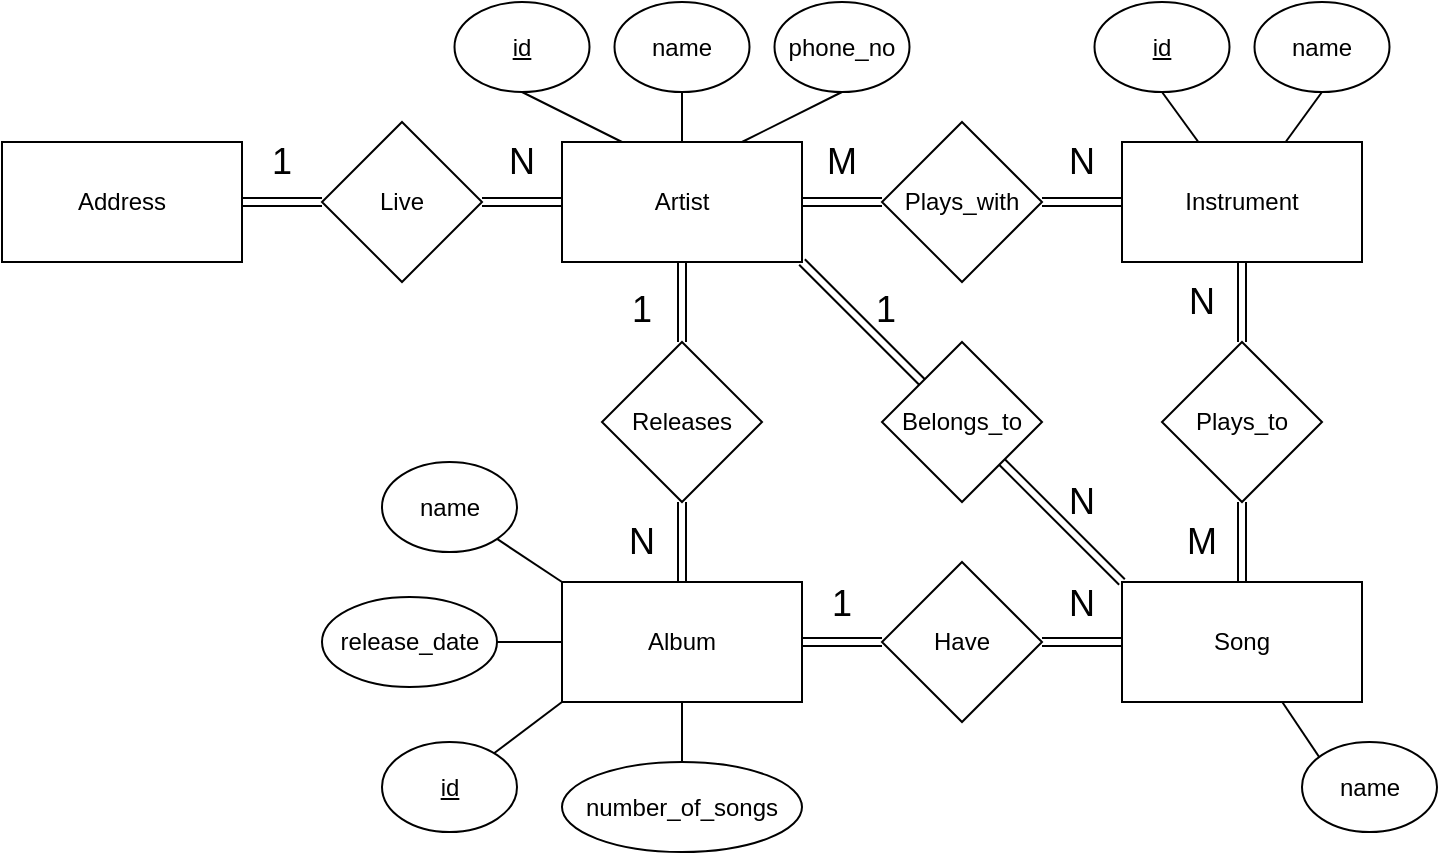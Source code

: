 <mxfile version="15.1.0" type="device"><diagram id="USWk8NdNkxlTkD6XaWQv" name="Page-1"><mxGraphModel dx="1420" dy="705" grid="1" gridSize="10" guides="1" tooltips="1" connect="1" arrows="1" fold="1" page="1" pageScale="1" pageWidth="827" pageHeight="1169" math="0" shadow="0"><root><mxCell id="0"/><mxCell id="1" parent="0"/><mxCell id="BUOlkF_kgVW8QamfLuX_-27" style="edgeStyle=none;rounded=0;orthogonalLoop=1;jettySize=auto;html=1;exitX=1;exitY=1;exitDx=0;exitDy=0;endArrow=none;endFill=0;shape=link;" edge="1" parent="1" source="BUOlkF_kgVW8QamfLuX_-1" target="BUOlkF_kgVW8QamfLuX_-23"><mxGeometry relative="1" as="geometry"/></mxCell><mxCell id="BUOlkF_kgVW8QamfLuX_-56" style="edgeStyle=none;rounded=0;orthogonalLoop=1;jettySize=auto;html=1;exitX=0.5;exitY=1;exitDx=0;exitDy=0;entryX=0.5;entryY=0;entryDx=0;entryDy=0;endArrow=none;endFill=0;shape=link;" edge="1" parent="1" source="BUOlkF_kgVW8QamfLuX_-1" target="BUOlkF_kgVW8QamfLuX_-55"><mxGeometry relative="1" as="geometry"/></mxCell><mxCell id="BUOlkF_kgVW8QamfLuX_-1" value="Artist" style="rounded=0;whiteSpace=wrap;html=1;" vertex="1" parent="1"><mxGeometry x="360" y="140" width="120" height="60" as="geometry"/></mxCell><mxCell id="BUOlkF_kgVW8QamfLuX_-2" value="Address" style="rounded=0;whiteSpace=wrap;html=1;" vertex="1" parent="1"><mxGeometry x="80" y="140" width="120" height="60" as="geometry"/></mxCell><mxCell id="BUOlkF_kgVW8QamfLuX_-4" style="edgeStyle=orthogonalEdgeStyle;rounded=0;orthogonalLoop=1;jettySize=auto;html=1;exitX=0;exitY=0.5;exitDx=0;exitDy=0;entryX=1;entryY=0.5;entryDx=0;entryDy=0;endArrow=none;endFill=0;shape=link;" edge="1" parent="1" source="BUOlkF_kgVW8QamfLuX_-3" target="BUOlkF_kgVW8QamfLuX_-2"><mxGeometry relative="1" as="geometry"/></mxCell><mxCell id="BUOlkF_kgVW8QamfLuX_-5" style="edgeStyle=orthogonalEdgeStyle;rounded=0;orthogonalLoop=1;jettySize=auto;html=1;exitX=1;exitY=0.5;exitDx=0;exitDy=0;entryX=0;entryY=0.5;entryDx=0;entryDy=0;endArrow=none;endFill=0;shape=link;" edge="1" parent="1" source="BUOlkF_kgVW8QamfLuX_-3" target="BUOlkF_kgVW8QamfLuX_-1"><mxGeometry relative="1" as="geometry"/></mxCell><mxCell id="BUOlkF_kgVW8QamfLuX_-3" value="Live" style="rhombus;whiteSpace=wrap;html=1;" vertex="1" parent="1"><mxGeometry x="240" y="130" width="80" height="80" as="geometry"/></mxCell><mxCell id="BUOlkF_kgVW8QamfLuX_-6" value="1" style="text;html=1;strokeColor=none;fillColor=none;align=center;verticalAlign=middle;whiteSpace=wrap;rounded=0;fontSize=18;" vertex="1" parent="1"><mxGeometry x="200" y="140" width="40" height="20" as="geometry"/></mxCell><mxCell id="BUOlkF_kgVW8QamfLuX_-7" value="N" style="text;html=1;strokeColor=none;fillColor=none;align=center;verticalAlign=middle;whiteSpace=wrap;rounded=0;fontSize=18;" vertex="1" parent="1"><mxGeometry x="320" y="140" width="40" height="20" as="geometry"/></mxCell><mxCell id="BUOlkF_kgVW8QamfLuX_-14" style="edgeStyle=none;rounded=0;orthogonalLoop=1;jettySize=auto;html=1;exitX=0.5;exitY=1;exitDx=0;exitDy=0;entryX=0.25;entryY=0;entryDx=0;entryDy=0;endArrow=none;endFill=0;" edge="1" parent="1" source="BUOlkF_kgVW8QamfLuX_-9" target="BUOlkF_kgVW8QamfLuX_-1"><mxGeometry relative="1" as="geometry"/></mxCell><mxCell id="BUOlkF_kgVW8QamfLuX_-9" value="id" style="ellipse;whiteSpace=wrap;html=1;fontStyle=4" vertex="1" parent="1"><mxGeometry x="306.25" y="70" width="67.5" height="45" as="geometry"/></mxCell><mxCell id="BUOlkF_kgVW8QamfLuX_-12" style="edgeStyle=orthogonalEdgeStyle;rounded=0;orthogonalLoop=1;jettySize=auto;html=1;exitX=0.5;exitY=1;exitDx=0;exitDy=0;entryX=0.5;entryY=0;entryDx=0;entryDy=0;endArrow=none;endFill=0;" edge="1" parent="1" source="BUOlkF_kgVW8QamfLuX_-10" target="BUOlkF_kgVW8QamfLuX_-1"><mxGeometry relative="1" as="geometry"/></mxCell><mxCell id="BUOlkF_kgVW8QamfLuX_-10" value="name" style="ellipse;whiteSpace=wrap;html=1;" vertex="1" parent="1"><mxGeometry x="386.25" y="70" width="67.5" height="45" as="geometry"/></mxCell><mxCell id="BUOlkF_kgVW8QamfLuX_-13" style="rounded=0;orthogonalLoop=1;jettySize=auto;html=1;exitX=0.5;exitY=1;exitDx=0;exitDy=0;entryX=0.75;entryY=0;entryDx=0;entryDy=0;endArrow=none;endFill=0;" edge="1" parent="1" source="BUOlkF_kgVW8QamfLuX_-11" target="BUOlkF_kgVW8QamfLuX_-1"><mxGeometry relative="1" as="geometry"/></mxCell><mxCell id="BUOlkF_kgVW8QamfLuX_-11" value="phone_no" style="ellipse;whiteSpace=wrap;html=1;" vertex="1" parent="1"><mxGeometry x="466.25" y="70" width="67.5" height="45" as="geometry"/></mxCell><mxCell id="BUOlkF_kgVW8QamfLuX_-47" style="edgeStyle=none;rounded=0;orthogonalLoop=1;jettySize=auto;html=1;exitX=0.5;exitY=1;exitDx=0;exitDy=0;entryX=0.5;entryY=0;entryDx=0;entryDy=0;endArrow=none;endFill=0;shape=link;" edge="1" parent="1" source="BUOlkF_kgVW8QamfLuX_-15" target="BUOlkF_kgVW8QamfLuX_-46"><mxGeometry relative="1" as="geometry"/></mxCell><mxCell id="BUOlkF_kgVW8QamfLuX_-15" value="Instrument" style="rounded=0;whiteSpace=wrap;html=1;" vertex="1" parent="1"><mxGeometry x="640" y="140" width="120" height="60" as="geometry"/></mxCell><mxCell id="BUOlkF_kgVW8QamfLuX_-18" style="edgeStyle=none;rounded=0;orthogonalLoop=1;jettySize=auto;html=1;exitX=0.5;exitY=1;exitDx=0;exitDy=0;endArrow=none;endFill=0;" edge="1" parent="1" source="BUOlkF_kgVW8QamfLuX_-16" target="BUOlkF_kgVW8QamfLuX_-15"><mxGeometry relative="1" as="geometry"/></mxCell><mxCell id="BUOlkF_kgVW8QamfLuX_-16" value="id" style="ellipse;whiteSpace=wrap;html=1;fontStyle=4" vertex="1" parent="1"><mxGeometry x="626.25" y="70" width="67.5" height="45" as="geometry"/></mxCell><mxCell id="BUOlkF_kgVW8QamfLuX_-19" style="edgeStyle=none;rounded=0;orthogonalLoop=1;jettySize=auto;html=1;exitX=0.5;exitY=1;exitDx=0;exitDy=0;endArrow=none;endFill=0;" edge="1" parent="1" source="BUOlkF_kgVW8QamfLuX_-17" target="BUOlkF_kgVW8QamfLuX_-15"><mxGeometry relative="1" as="geometry"/></mxCell><mxCell id="BUOlkF_kgVW8QamfLuX_-17" value="name" style="ellipse;whiteSpace=wrap;html=1;" vertex="1" parent="1"><mxGeometry x="706.25" y="70" width="67.5" height="45" as="geometry"/></mxCell><mxCell id="BUOlkF_kgVW8QamfLuX_-20" value="Song" style="rounded=0;whiteSpace=wrap;html=1;" vertex="1" parent="1"><mxGeometry x="640" y="360" width="120" height="60" as="geometry"/></mxCell><mxCell id="BUOlkF_kgVW8QamfLuX_-22" style="edgeStyle=none;rounded=0;orthogonalLoop=1;jettySize=auto;html=1;exitX=0.5;exitY=1;exitDx=0;exitDy=0;endArrow=none;endFill=0;" edge="1" parent="1" source="BUOlkF_kgVW8QamfLuX_-21" target="BUOlkF_kgVW8QamfLuX_-20"><mxGeometry relative="1" as="geometry"/></mxCell><mxCell id="BUOlkF_kgVW8QamfLuX_-21" value="name" style="ellipse;whiteSpace=wrap;html=1;" vertex="1" parent="1"><mxGeometry x="730" y="440" width="67.5" height="45" as="geometry"/></mxCell><mxCell id="BUOlkF_kgVW8QamfLuX_-28" style="edgeStyle=none;rounded=0;orthogonalLoop=1;jettySize=auto;html=1;exitX=1;exitY=1;exitDx=0;exitDy=0;endArrow=none;endFill=0;shape=link;" edge="1" parent="1" source="BUOlkF_kgVW8QamfLuX_-23"><mxGeometry relative="1" as="geometry"><mxPoint x="640" y="360" as="targetPoint"/></mxGeometry></mxCell><mxCell id="BUOlkF_kgVW8QamfLuX_-23" value="Belongs_to" style="rhombus;whiteSpace=wrap;html=1;" vertex="1" parent="1"><mxGeometry x="520" y="240" width="80" height="80" as="geometry"/></mxCell><mxCell id="BUOlkF_kgVW8QamfLuX_-25" style="edgeStyle=none;rounded=0;orthogonalLoop=1;jettySize=auto;html=1;exitX=0;exitY=0.5;exitDx=0;exitDy=0;entryX=1;entryY=0.5;entryDx=0;entryDy=0;endArrow=none;endFill=0;shape=link;" edge="1" parent="1" source="BUOlkF_kgVW8QamfLuX_-24" target="BUOlkF_kgVW8QamfLuX_-1"><mxGeometry relative="1" as="geometry"/></mxCell><mxCell id="BUOlkF_kgVW8QamfLuX_-26" style="edgeStyle=none;rounded=0;orthogonalLoop=1;jettySize=auto;html=1;exitX=1;exitY=0.5;exitDx=0;exitDy=0;entryX=0;entryY=0.5;entryDx=0;entryDy=0;endArrow=none;endFill=0;shape=link;" edge="1" parent="1" source="BUOlkF_kgVW8QamfLuX_-24" target="BUOlkF_kgVW8QamfLuX_-15"><mxGeometry relative="1" as="geometry"/></mxCell><mxCell id="BUOlkF_kgVW8QamfLuX_-24" value="Plays_with" style="rhombus;whiteSpace=wrap;html=1;" vertex="1" parent="1"><mxGeometry x="520" y="130" width="80" height="80" as="geometry"/></mxCell><mxCell id="BUOlkF_kgVW8QamfLuX_-41" style="edgeStyle=none;rounded=0;orthogonalLoop=1;jettySize=auto;html=1;exitX=0;exitY=1;exitDx=0;exitDy=0;endArrow=none;endFill=0;" edge="1" parent="1" source="BUOlkF_kgVW8QamfLuX_-29" target="BUOlkF_kgVW8QamfLuX_-30"><mxGeometry relative="1" as="geometry"/></mxCell><mxCell id="BUOlkF_kgVW8QamfLuX_-42" style="edgeStyle=none;rounded=0;orthogonalLoop=1;jettySize=auto;html=1;exitX=1;exitY=0.5;exitDx=0;exitDy=0;entryX=0;entryY=0.5;entryDx=0;entryDy=0;endArrow=none;endFill=0;shape=link;" edge="1" parent="1" source="BUOlkF_kgVW8QamfLuX_-29" target="BUOlkF_kgVW8QamfLuX_-37"><mxGeometry relative="1" as="geometry"/></mxCell><mxCell id="BUOlkF_kgVW8QamfLuX_-29" value="Album" style="rounded=0;whiteSpace=wrap;html=1;" vertex="1" parent="1"><mxGeometry x="360" y="360" width="120" height="60" as="geometry"/></mxCell><mxCell id="BUOlkF_kgVW8QamfLuX_-30" value="id" style="ellipse;whiteSpace=wrap;html=1;fontStyle=4" vertex="1" parent="1"><mxGeometry x="270" y="440" width="67.5" height="45" as="geometry"/></mxCell><mxCell id="BUOlkF_kgVW8QamfLuX_-40" style="edgeStyle=none;rounded=0;orthogonalLoop=1;jettySize=auto;html=1;exitX=1;exitY=0.5;exitDx=0;exitDy=0;entryX=0;entryY=0.5;entryDx=0;entryDy=0;endArrow=none;endFill=0;" edge="1" parent="1" source="BUOlkF_kgVW8QamfLuX_-31" target="BUOlkF_kgVW8QamfLuX_-29"><mxGeometry relative="1" as="geometry"/></mxCell><mxCell id="BUOlkF_kgVW8QamfLuX_-31" value="release_date" style="ellipse;whiteSpace=wrap;html=1;" vertex="1" parent="1"><mxGeometry x="240" y="367.5" width="87.5" height="45" as="geometry"/></mxCell><mxCell id="BUOlkF_kgVW8QamfLuX_-39" style="edgeStyle=none;rounded=0;orthogonalLoop=1;jettySize=auto;html=1;exitX=1;exitY=1;exitDx=0;exitDy=0;entryX=0;entryY=0;entryDx=0;entryDy=0;endArrow=none;endFill=0;" edge="1" parent="1" source="BUOlkF_kgVW8QamfLuX_-32" target="BUOlkF_kgVW8QamfLuX_-29"><mxGeometry relative="1" as="geometry"/></mxCell><mxCell id="BUOlkF_kgVW8QamfLuX_-32" value="name" style="ellipse;whiteSpace=wrap;html=1;" vertex="1" parent="1"><mxGeometry x="270" y="300" width="67.5" height="45" as="geometry"/></mxCell><mxCell id="BUOlkF_kgVW8QamfLuX_-33" value="M" style="text;html=1;strokeColor=none;fillColor=none;align=center;verticalAlign=middle;whiteSpace=wrap;rounded=0;fontSize=18;" vertex="1" parent="1"><mxGeometry x="480" y="140" width="40" height="20" as="geometry"/></mxCell><mxCell id="BUOlkF_kgVW8QamfLuX_-34" value="N" style="text;html=1;strokeColor=none;fillColor=none;align=center;verticalAlign=middle;whiteSpace=wrap;rounded=0;fontSize=18;" vertex="1" parent="1"><mxGeometry x="600" y="140" width="40" height="20" as="geometry"/></mxCell><mxCell id="BUOlkF_kgVW8QamfLuX_-54" style="edgeStyle=none;rounded=0;orthogonalLoop=1;jettySize=auto;html=1;exitX=0.5;exitY=0;exitDx=0;exitDy=0;endArrow=none;endFill=0;" edge="1" parent="1" source="BUOlkF_kgVW8QamfLuX_-35"><mxGeometry relative="1" as="geometry"><mxPoint x="420" y="420" as="targetPoint"/></mxGeometry></mxCell><mxCell id="BUOlkF_kgVW8QamfLuX_-35" value="number_of_songs" style="ellipse;whiteSpace=wrap;html=1;" vertex="1" parent="1"><mxGeometry x="360" y="450" width="120" height="45" as="geometry"/></mxCell><mxCell id="BUOlkF_kgVW8QamfLuX_-43" style="edgeStyle=none;rounded=0;orthogonalLoop=1;jettySize=auto;html=1;exitX=1;exitY=0.5;exitDx=0;exitDy=0;entryX=0;entryY=0.5;entryDx=0;entryDy=0;endArrow=none;endFill=0;shape=link;" edge="1" parent="1" source="BUOlkF_kgVW8QamfLuX_-37" target="BUOlkF_kgVW8QamfLuX_-20"><mxGeometry relative="1" as="geometry"/></mxCell><mxCell id="BUOlkF_kgVW8QamfLuX_-37" value="Have" style="rhombus;whiteSpace=wrap;html=1;" vertex="1" parent="1"><mxGeometry x="520" y="350" width="80" height="80" as="geometry"/></mxCell><mxCell id="BUOlkF_kgVW8QamfLuX_-44" value="1" style="text;html=1;strokeColor=none;fillColor=none;align=center;verticalAlign=middle;whiteSpace=wrap;rounded=0;fontSize=18;" vertex="1" parent="1"><mxGeometry x="480" y="360.5" width="40" height="20" as="geometry"/></mxCell><mxCell id="BUOlkF_kgVW8QamfLuX_-45" value="N" style="text;html=1;strokeColor=none;fillColor=none;align=center;verticalAlign=middle;whiteSpace=wrap;rounded=0;fontSize=18;" vertex="1" parent="1"><mxGeometry x="600" y="360.5" width="40" height="20" as="geometry"/></mxCell><mxCell id="BUOlkF_kgVW8QamfLuX_-48" style="edgeStyle=none;rounded=0;orthogonalLoop=1;jettySize=auto;html=1;exitX=0.5;exitY=1;exitDx=0;exitDy=0;endArrow=none;endFill=0;shape=link;" edge="1" parent="1" source="BUOlkF_kgVW8QamfLuX_-46" target="BUOlkF_kgVW8QamfLuX_-20"><mxGeometry relative="1" as="geometry"/></mxCell><mxCell id="BUOlkF_kgVW8QamfLuX_-46" value="Plays_to" style="rhombus;whiteSpace=wrap;html=1;" vertex="1" parent="1"><mxGeometry x="660" y="240" width="80" height="80" as="geometry"/></mxCell><mxCell id="BUOlkF_kgVW8QamfLuX_-49" value="M" style="text;html=1;strokeColor=none;fillColor=none;align=center;verticalAlign=middle;whiteSpace=wrap;rounded=0;fontSize=18;" vertex="1" parent="1"><mxGeometry x="660" y="330" width="40" height="20" as="geometry"/></mxCell><mxCell id="BUOlkF_kgVW8QamfLuX_-50" value="N" style="text;html=1;strokeColor=none;fillColor=none;align=center;verticalAlign=middle;whiteSpace=wrap;rounded=0;fontSize=18;" vertex="1" parent="1"><mxGeometry x="660" y="210" width="40" height="20" as="geometry"/></mxCell><mxCell id="BUOlkF_kgVW8QamfLuX_-51" value="1" style="text;html=1;strokeColor=none;fillColor=none;align=center;verticalAlign=middle;whiteSpace=wrap;rounded=0;fontSize=18;" vertex="1" parent="1"><mxGeometry x="502" y="214" width="40" height="20" as="geometry"/></mxCell><mxCell id="BUOlkF_kgVW8QamfLuX_-52" value="N" style="text;html=1;strokeColor=none;fillColor=none;align=center;verticalAlign=middle;whiteSpace=wrap;rounded=0;fontSize=18;" vertex="1" parent="1"><mxGeometry x="600" y="310" width="40" height="20" as="geometry"/></mxCell><mxCell id="BUOlkF_kgVW8QamfLuX_-57" style="edgeStyle=none;rounded=0;orthogonalLoop=1;jettySize=auto;html=1;exitX=0.5;exitY=1;exitDx=0;exitDy=0;entryX=0.5;entryY=0;entryDx=0;entryDy=0;endArrow=none;endFill=0;shape=link;" edge="1" parent="1" source="BUOlkF_kgVW8QamfLuX_-55" target="BUOlkF_kgVW8QamfLuX_-29"><mxGeometry relative="1" as="geometry"/></mxCell><mxCell id="BUOlkF_kgVW8QamfLuX_-55" value="Releases" style="rhombus;whiteSpace=wrap;html=1;" vertex="1" parent="1"><mxGeometry x="380" y="240" width="80" height="80" as="geometry"/></mxCell><mxCell id="BUOlkF_kgVW8QamfLuX_-58" value="1" style="text;html=1;strokeColor=none;fillColor=none;align=center;verticalAlign=middle;whiteSpace=wrap;rounded=0;fontSize=18;" vertex="1" parent="1"><mxGeometry x="380" y="214" width="40" height="20" as="geometry"/></mxCell><mxCell id="BUOlkF_kgVW8QamfLuX_-61" value="N" style="text;html=1;strokeColor=none;fillColor=none;align=center;verticalAlign=middle;whiteSpace=wrap;rounded=0;fontSize=18;" vertex="1" parent="1"><mxGeometry x="380" y="330" width="40" height="20" as="geometry"/></mxCell></root></mxGraphModel></diagram></mxfile>